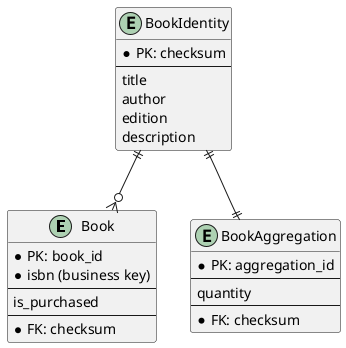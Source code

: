@startuml
'https://plantuml.com/ie-diagram

entity "Book" as b {
    * PK: book_id
    * isbn (business key)
    --
    is_purchased
    --
    * FK: checksum
}

entity "BookAggregation" as ba {
    * PK: aggregation_id
    --
    quantity
    --
    * FK: checksum
}

entity "BookIdentity" as bi {
    * PK: checksum
    --
    title
    author
    edition
    description
}

bi ||--o{ b
bi ||--|| ba

@enduml